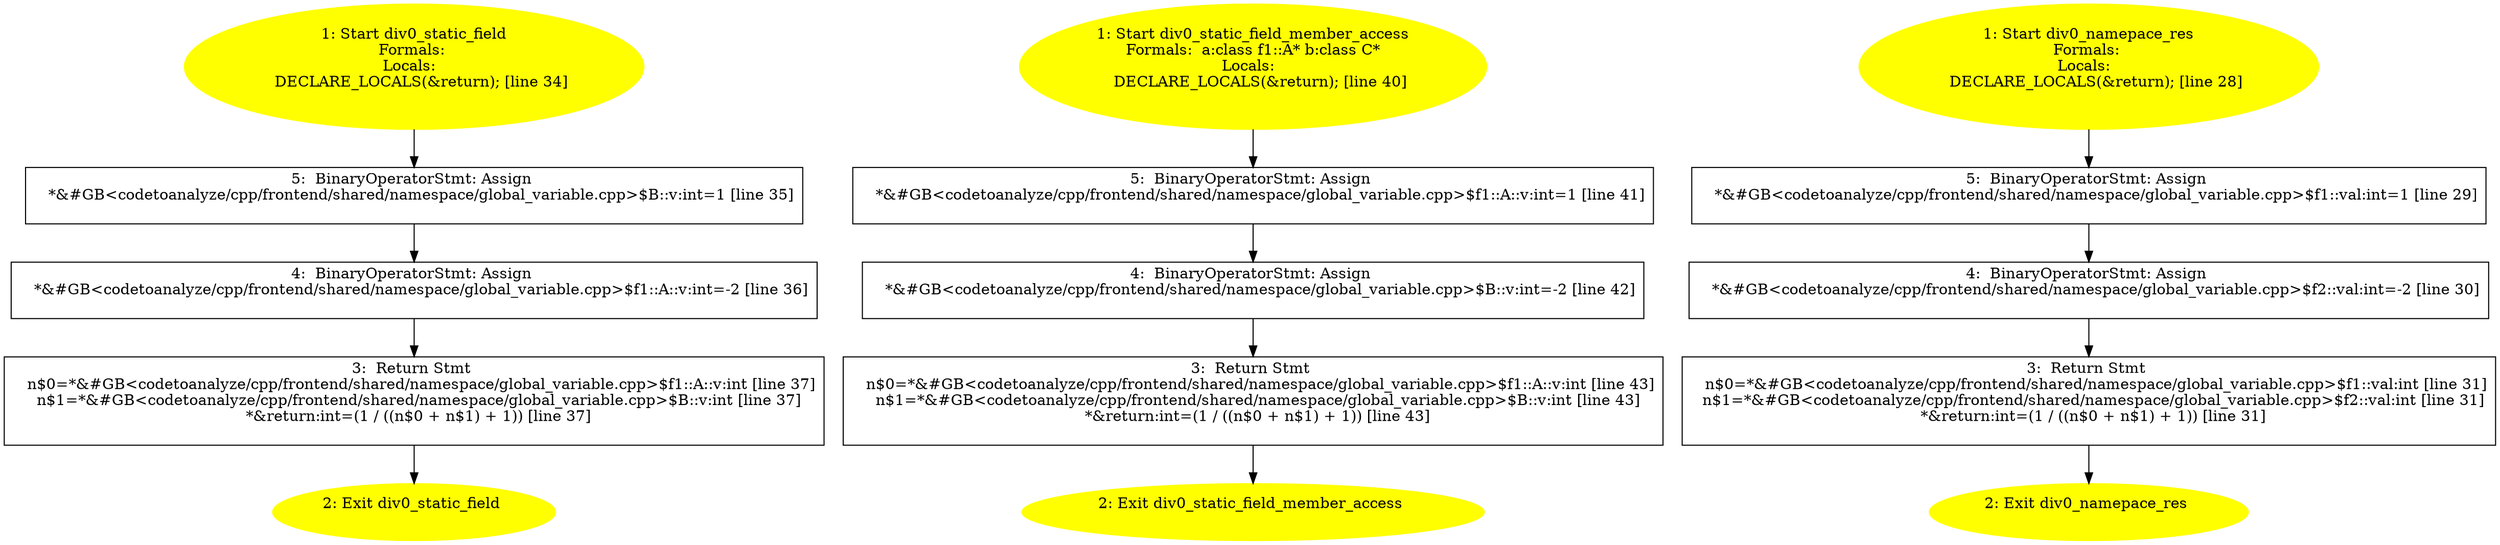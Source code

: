 /* @generated */
digraph iCFG {
"div0_static_field{d41d8cd98f00b204e9800998ecf8427e_Z17div0_static_fieldv}.2b766a8130513aeff8c7b57d55276390_5" [label="5:  BinaryOperatorStmt: Assign \n   *&#GB<codetoanalyze/cpp/frontend/shared/namespace/global_variable.cpp>$B::v:int=1 [line 35]\n " shape="box"]
	

	 "div0_static_field{d41d8cd98f00b204e9800998ecf8427e_Z17div0_static_fieldv}.2b766a8130513aeff8c7b57d55276390_5" -> "div0_static_field{d41d8cd98f00b204e9800998ecf8427e_Z17div0_static_fieldv}.2b766a8130513aeff8c7b57d55276390_4" ;
"div0_static_field{d41d8cd98f00b204e9800998ecf8427e_Z17div0_static_fieldv}.2b766a8130513aeff8c7b57d55276390_4" [label="4:  BinaryOperatorStmt: Assign \n   *&#GB<codetoanalyze/cpp/frontend/shared/namespace/global_variable.cpp>$f1::A::v:int=-2 [line 36]\n " shape="box"]
	

	 "div0_static_field{d41d8cd98f00b204e9800998ecf8427e_Z17div0_static_fieldv}.2b766a8130513aeff8c7b57d55276390_4" -> "div0_static_field{d41d8cd98f00b204e9800998ecf8427e_Z17div0_static_fieldv}.2b766a8130513aeff8c7b57d55276390_3" ;
"div0_static_field{d41d8cd98f00b204e9800998ecf8427e_Z17div0_static_fieldv}.2b766a8130513aeff8c7b57d55276390_3" [label="3:  Return Stmt \n   n$0=*&#GB<codetoanalyze/cpp/frontend/shared/namespace/global_variable.cpp>$f1::A::v:int [line 37]\n  n$1=*&#GB<codetoanalyze/cpp/frontend/shared/namespace/global_variable.cpp>$B::v:int [line 37]\n  *&return:int=(1 / ((n$0 + n$1) + 1)) [line 37]\n " shape="box"]
	

	 "div0_static_field{d41d8cd98f00b204e9800998ecf8427e_Z17div0_static_fieldv}.2b766a8130513aeff8c7b57d55276390_3" -> "div0_static_field{d41d8cd98f00b204e9800998ecf8427e_Z17div0_static_fieldv}.2b766a8130513aeff8c7b57d55276390_2" ;
"div0_static_field{d41d8cd98f00b204e9800998ecf8427e_Z17div0_static_fieldv}.2b766a8130513aeff8c7b57d55276390_2" [label="2: Exit div0_static_field \n  " color=yellow style=filled]
	

"div0_static_field{d41d8cd98f00b204e9800998ecf8427e_Z17div0_static_fieldv}.2b766a8130513aeff8c7b57d55276390_1" [label="1: Start div0_static_field\nFormals: \nLocals:  \n   DECLARE_LOCALS(&return); [line 34]\n " color=yellow style=filled]
	

	 "div0_static_field{d41d8cd98f00b204e9800998ecf8427e_Z17div0_static_fieldv}.2b766a8130513aeff8c7b57d55276390_1" -> "div0_static_field{d41d8cd98f00b204e9800998ecf8427e_Z17div0_static_fieldv}.2b766a8130513aeff8c7b57d55276390_5" ;
"div0_static_field_member_access{d41d8cd98f00b204e9800998ecf8427e_Z31div0_static_field_member_accessP.d6c0556f2a96cd969b89d172f2ad72f4_5" [label="5:  BinaryOperatorStmt: Assign \n   *&#GB<codetoanalyze/cpp/frontend/shared/namespace/global_variable.cpp>$f1::A::v:int=1 [line 41]\n " shape="box"]
	

	 "div0_static_field_member_access{d41d8cd98f00b204e9800998ecf8427e_Z31div0_static_field_member_accessP.d6c0556f2a96cd969b89d172f2ad72f4_5" -> "div0_static_field_member_access{d41d8cd98f00b204e9800998ecf8427e_Z31div0_static_field_member_accessP.d6c0556f2a96cd969b89d172f2ad72f4_4" ;
"div0_static_field_member_access{d41d8cd98f00b204e9800998ecf8427e_Z31div0_static_field_member_accessP.d6c0556f2a96cd969b89d172f2ad72f4_4" [label="4:  BinaryOperatorStmt: Assign \n   *&#GB<codetoanalyze/cpp/frontend/shared/namespace/global_variable.cpp>$B::v:int=-2 [line 42]\n " shape="box"]
	

	 "div0_static_field_member_access{d41d8cd98f00b204e9800998ecf8427e_Z31div0_static_field_member_accessP.d6c0556f2a96cd969b89d172f2ad72f4_4" -> "div0_static_field_member_access{d41d8cd98f00b204e9800998ecf8427e_Z31div0_static_field_member_accessP.d6c0556f2a96cd969b89d172f2ad72f4_3" ;
"div0_static_field_member_access{d41d8cd98f00b204e9800998ecf8427e_Z31div0_static_field_member_accessP.d6c0556f2a96cd969b89d172f2ad72f4_3" [label="3:  Return Stmt \n   n$0=*&#GB<codetoanalyze/cpp/frontend/shared/namespace/global_variable.cpp>$f1::A::v:int [line 43]\n  n$1=*&#GB<codetoanalyze/cpp/frontend/shared/namespace/global_variable.cpp>$B::v:int [line 43]\n  *&return:int=(1 / ((n$0 + n$1) + 1)) [line 43]\n " shape="box"]
	

	 "div0_static_field_member_access{d41d8cd98f00b204e9800998ecf8427e_Z31div0_static_field_member_accessP.d6c0556f2a96cd969b89d172f2ad72f4_3" -> "div0_static_field_member_access{d41d8cd98f00b204e9800998ecf8427e_Z31div0_static_field_member_accessP.d6c0556f2a96cd969b89d172f2ad72f4_2" ;
"div0_static_field_member_access{d41d8cd98f00b204e9800998ecf8427e_Z31div0_static_field_member_accessP.d6c0556f2a96cd969b89d172f2ad72f4_2" [label="2: Exit div0_static_field_member_access \n  " color=yellow style=filled]
	

"div0_static_field_member_access{d41d8cd98f00b204e9800998ecf8427e_Z31div0_static_field_member_accessP.d6c0556f2a96cd969b89d172f2ad72f4_1" [label="1: Start div0_static_field_member_access\nFormals:  a:class f1::A* b:class C*\nLocals:  \n   DECLARE_LOCALS(&return); [line 40]\n " color=yellow style=filled]
	

	 "div0_static_field_member_access{d41d8cd98f00b204e9800998ecf8427e_Z31div0_static_field_member_accessP.d6c0556f2a96cd969b89d172f2ad72f4_1" -> "div0_static_field_member_access{d41d8cd98f00b204e9800998ecf8427e_Z31div0_static_field_member_accessP.d6c0556f2a96cd969b89d172f2ad72f4_5" ;
"div0_namepace_res{d41d8cd98f00b204e9800998ecf8427e_Z17div0_namepace_resv}.8eb98b954d1902dd35b1783695fa021d_5" [label="5:  BinaryOperatorStmt: Assign \n   *&#GB<codetoanalyze/cpp/frontend/shared/namespace/global_variable.cpp>$f1::val:int=1 [line 29]\n " shape="box"]
	

	 "div0_namepace_res{d41d8cd98f00b204e9800998ecf8427e_Z17div0_namepace_resv}.8eb98b954d1902dd35b1783695fa021d_5" -> "div0_namepace_res{d41d8cd98f00b204e9800998ecf8427e_Z17div0_namepace_resv}.8eb98b954d1902dd35b1783695fa021d_4" ;
"div0_namepace_res{d41d8cd98f00b204e9800998ecf8427e_Z17div0_namepace_resv}.8eb98b954d1902dd35b1783695fa021d_4" [label="4:  BinaryOperatorStmt: Assign \n   *&#GB<codetoanalyze/cpp/frontend/shared/namespace/global_variable.cpp>$f2::val:int=-2 [line 30]\n " shape="box"]
	

	 "div0_namepace_res{d41d8cd98f00b204e9800998ecf8427e_Z17div0_namepace_resv}.8eb98b954d1902dd35b1783695fa021d_4" -> "div0_namepace_res{d41d8cd98f00b204e9800998ecf8427e_Z17div0_namepace_resv}.8eb98b954d1902dd35b1783695fa021d_3" ;
"div0_namepace_res{d41d8cd98f00b204e9800998ecf8427e_Z17div0_namepace_resv}.8eb98b954d1902dd35b1783695fa021d_3" [label="3:  Return Stmt \n   n$0=*&#GB<codetoanalyze/cpp/frontend/shared/namespace/global_variable.cpp>$f1::val:int [line 31]\n  n$1=*&#GB<codetoanalyze/cpp/frontend/shared/namespace/global_variable.cpp>$f2::val:int [line 31]\n  *&return:int=(1 / ((n$0 + n$1) + 1)) [line 31]\n " shape="box"]
	

	 "div0_namepace_res{d41d8cd98f00b204e9800998ecf8427e_Z17div0_namepace_resv}.8eb98b954d1902dd35b1783695fa021d_3" -> "div0_namepace_res{d41d8cd98f00b204e9800998ecf8427e_Z17div0_namepace_resv}.8eb98b954d1902dd35b1783695fa021d_2" ;
"div0_namepace_res{d41d8cd98f00b204e9800998ecf8427e_Z17div0_namepace_resv}.8eb98b954d1902dd35b1783695fa021d_2" [label="2: Exit div0_namepace_res \n  " color=yellow style=filled]
	

"div0_namepace_res{d41d8cd98f00b204e9800998ecf8427e_Z17div0_namepace_resv}.8eb98b954d1902dd35b1783695fa021d_1" [label="1: Start div0_namepace_res\nFormals: \nLocals:  \n   DECLARE_LOCALS(&return); [line 28]\n " color=yellow style=filled]
	

	 "div0_namepace_res{d41d8cd98f00b204e9800998ecf8427e_Z17div0_namepace_resv}.8eb98b954d1902dd35b1783695fa021d_1" -> "div0_namepace_res{d41d8cd98f00b204e9800998ecf8427e_Z17div0_namepace_resv}.8eb98b954d1902dd35b1783695fa021d_5" ;
}
